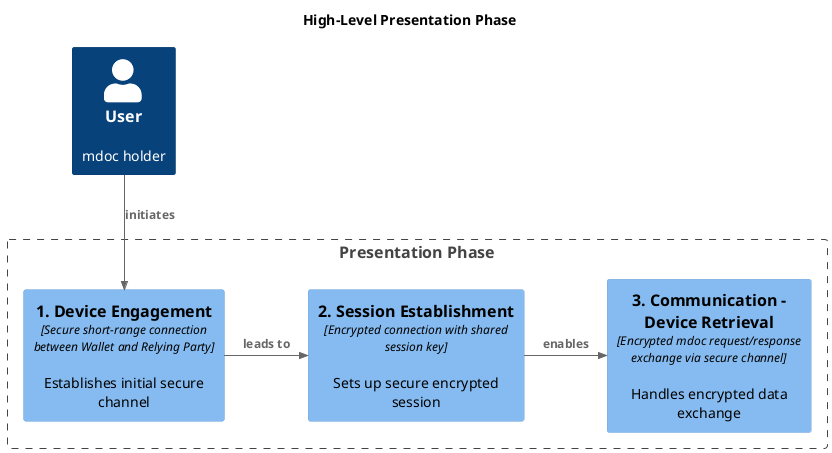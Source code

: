 @startuml High-Level Presentation Phase
!include <C4/C4_Component>

HIDE_STEREOTYPE()

title "High-Level Presentation Phase"

Person(user, "User", "mdoc holder")


Boundary(presentation_phase, "Presentation Phase") {
    Component(device_engagement, "1. Device Engagement", "Secure short-range connection between Wallet and Relying Party", "Establishes initial secure channel")
    
    Component(session_establishment, "2. Session Establishment", "Encrypted connection with shared session key", "Sets up secure encrypted session")
    
    Component(communication, "3. Communication - Device Retrieval", "Encrypted mdoc request/response exchange via secure channel", "Handles encrypted data exchange")
}

Rel_D(user, device_engagement, "initiates")
Rel_R(device_engagement, session_establishment, "leads to")
Rel_R(session_establishment, communication, "enables")
@enduml